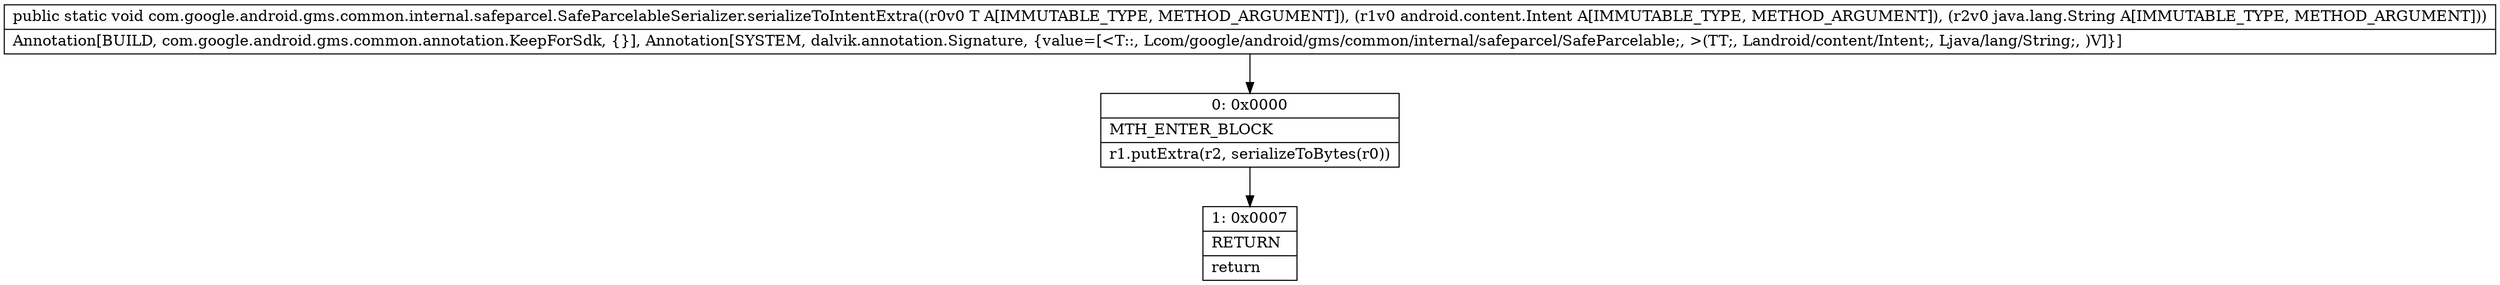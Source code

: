 digraph "CFG forcom.google.android.gms.common.internal.safeparcel.SafeParcelableSerializer.serializeToIntentExtra(Lcom\/google\/android\/gms\/common\/internal\/safeparcel\/SafeParcelable;Landroid\/content\/Intent;Ljava\/lang\/String;)V" {
Node_0 [shape=record,label="{0\:\ 0x0000|MTH_ENTER_BLOCK\l|r1.putExtra(r2, serializeToBytes(r0))\l}"];
Node_1 [shape=record,label="{1\:\ 0x0007|RETURN\l|return\l}"];
MethodNode[shape=record,label="{public static void com.google.android.gms.common.internal.safeparcel.SafeParcelableSerializer.serializeToIntentExtra((r0v0 T A[IMMUTABLE_TYPE, METHOD_ARGUMENT]), (r1v0 android.content.Intent A[IMMUTABLE_TYPE, METHOD_ARGUMENT]), (r2v0 java.lang.String A[IMMUTABLE_TYPE, METHOD_ARGUMENT]))  | Annotation[BUILD, com.google.android.gms.common.annotation.KeepForSdk, \{\}], Annotation[SYSTEM, dalvik.annotation.Signature, \{value=[\<T::, Lcom\/google\/android\/gms\/common\/internal\/safeparcel\/SafeParcelable;, \>(TT;, Landroid\/content\/Intent;, Ljava\/lang\/String;, )V]\}]\l}"];
MethodNode -> Node_0;
Node_0 -> Node_1;
}


